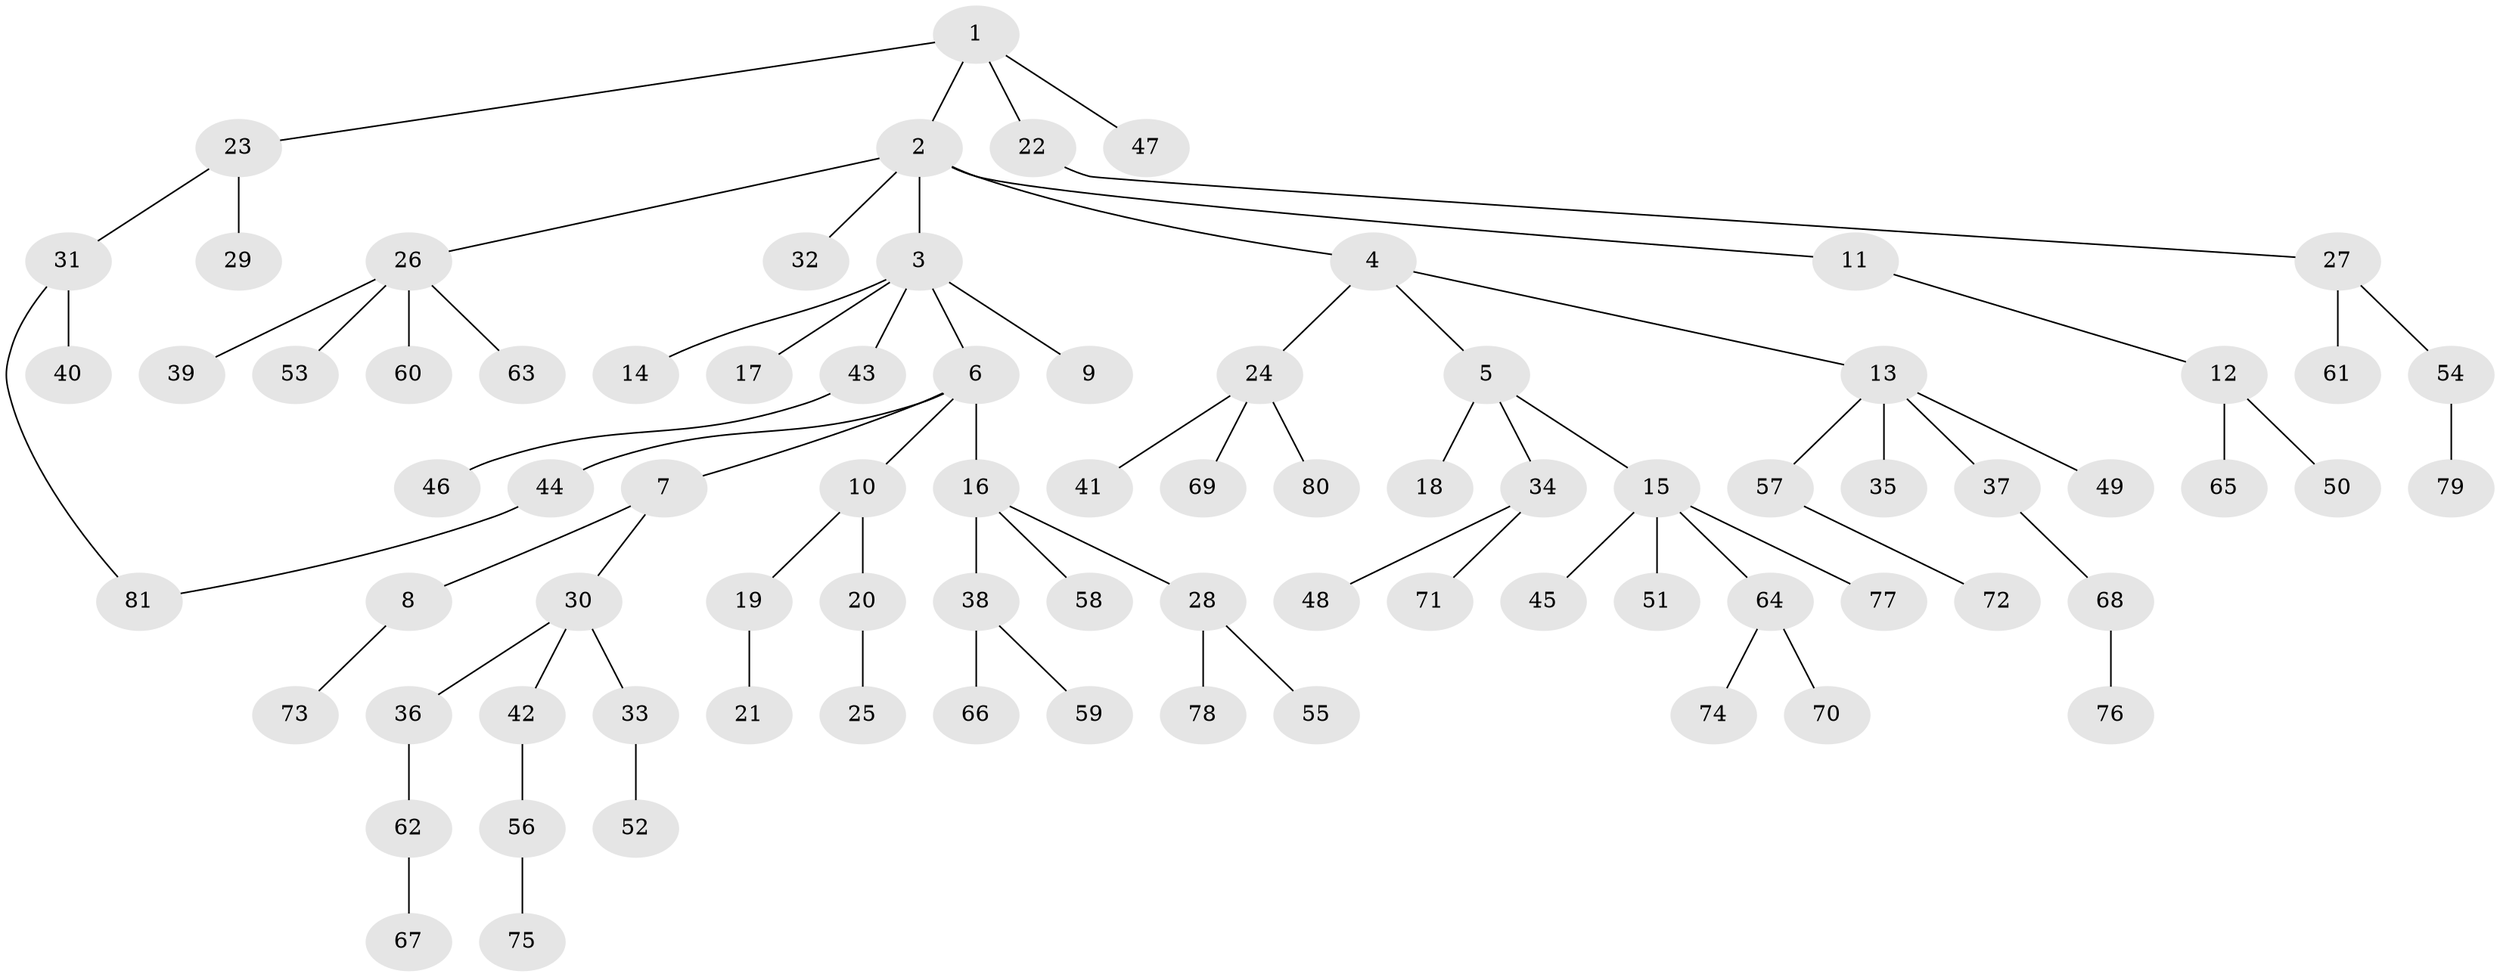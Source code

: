 // coarse degree distribution, {4: 0.08771929824561403, 8: 0.017543859649122806, 6: 0.017543859649122806, 5: 0.03508771929824561, 3: 0.10526315789473684, 1: 0.5614035087719298, 2: 0.17543859649122806}
// Generated by graph-tools (version 1.1) at 2025/51/02/27/25 19:51:40]
// undirected, 81 vertices, 81 edges
graph export_dot {
graph [start="1"]
  node [color=gray90,style=filled];
  1;
  2;
  3;
  4;
  5;
  6;
  7;
  8;
  9;
  10;
  11;
  12;
  13;
  14;
  15;
  16;
  17;
  18;
  19;
  20;
  21;
  22;
  23;
  24;
  25;
  26;
  27;
  28;
  29;
  30;
  31;
  32;
  33;
  34;
  35;
  36;
  37;
  38;
  39;
  40;
  41;
  42;
  43;
  44;
  45;
  46;
  47;
  48;
  49;
  50;
  51;
  52;
  53;
  54;
  55;
  56;
  57;
  58;
  59;
  60;
  61;
  62;
  63;
  64;
  65;
  66;
  67;
  68;
  69;
  70;
  71;
  72;
  73;
  74;
  75;
  76;
  77;
  78;
  79;
  80;
  81;
  1 -- 2;
  1 -- 22;
  1 -- 23;
  1 -- 47;
  2 -- 3;
  2 -- 4;
  2 -- 11;
  2 -- 26;
  2 -- 32;
  3 -- 6;
  3 -- 9;
  3 -- 14;
  3 -- 17;
  3 -- 43;
  4 -- 5;
  4 -- 13;
  4 -- 24;
  5 -- 15;
  5 -- 18;
  5 -- 34;
  6 -- 7;
  6 -- 10;
  6 -- 16;
  6 -- 44;
  7 -- 8;
  7 -- 30;
  8 -- 73;
  10 -- 19;
  10 -- 20;
  11 -- 12;
  12 -- 50;
  12 -- 65;
  13 -- 35;
  13 -- 37;
  13 -- 49;
  13 -- 57;
  15 -- 45;
  15 -- 51;
  15 -- 64;
  15 -- 77;
  16 -- 28;
  16 -- 38;
  16 -- 58;
  19 -- 21;
  20 -- 25;
  22 -- 27;
  23 -- 29;
  23 -- 31;
  24 -- 41;
  24 -- 69;
  24 -- 80;
  26 -- 39;
  26 -- 53;
  26 -- 60;
  26 -- 63;
  27 -- 54;
  27 -- 61;
  28 -- 55;
  28 -- 78;
  30 -- 33;
  30 -- 36;
  30 -- 42;
  31 -- 40;
  31 -- 81;
  33 -- 52;
  34 -- 48;
  34 -- 71;
  36 -- 62;
  37 -- 68;
  38 -- 59;
  38 -- 66;
  42 -- 56;
  43 -- 46;
  44 -- 81;
  54 -- 79;
  56 -- 75;
  57 -- 72;
  62 -- 67;
  64 -- 70;
  64 -- 74;
  68 -- 76;
}
